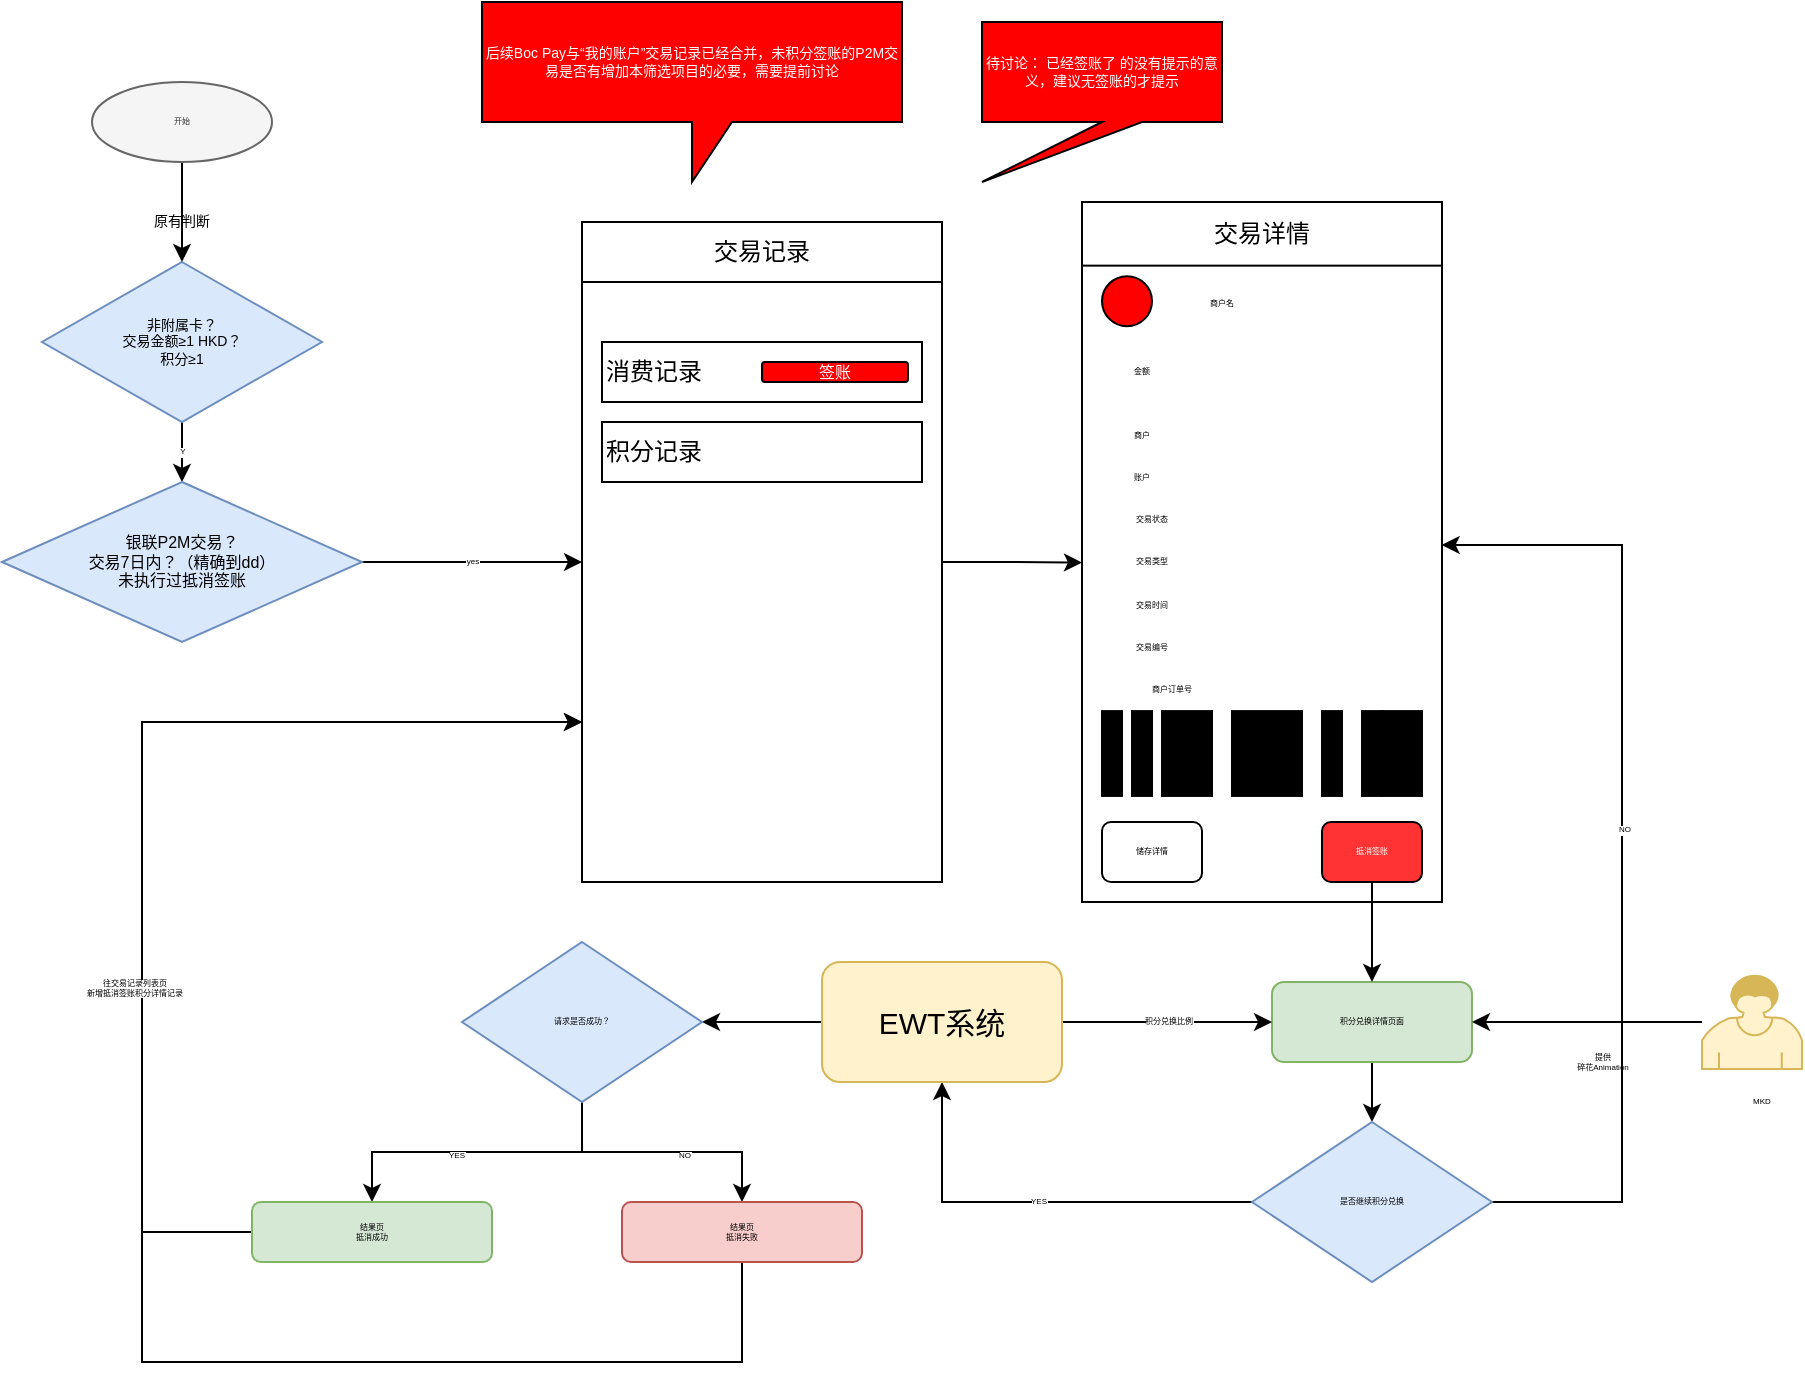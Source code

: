 <mxfile version="14.2.9" type="github"><diagram id="OTH_5FqUeenydHI_8KtW" name="Page-1"><mxGraphModel dx="1857" dy="540" grid="1" gridSize="10" guides="1" tooltips="1" connect="1" arrows="1" fold="1" page="1" pageScale="1" pageWidth="827" pageHeight="1169" math="0" shadow="0"><root><mxCell id="0"/><mxCell id="1" parent="0"/><mxCell id="nwBXitaMV2lcnZICcm_U-7" value="后续Boc Pay与“我的账户”交易记录已经合并，未积分签账的P2M交易是否有增加本筛选项目的必要，需要提前讨论" style="shape=callout;whiteSpace=wrap;html=1;perimeter=calloutPerimeter;fillColor=#FF0000;fontSize=7;fontColor=#FFFFFF;" parent="1" vertex="1"><mxGeometry x="160" y="10" width="210" height="90" as="geometry"/></mxCell><mxCell id="nwBXitaMV2lcnZICcm_U-8" value="&lt;span style=&quot;text-align: left&quot;&gt;待讨论： 已经签账了 的没有提示的意义，建议无签账的才提示&lt;/span&gt;" style="shape=callout;whiteSpace=wrap;html=1;perimeter=calloutPerimeter;fillColor=#FF0000;fontSize=7;fontColor=#FFFFFF;position2=0;" parent="1" vertex="1"><mxGeometry x="410" y="20" width="120" height="80" as="geometry"/></mxCell><mxCell id="nwBXitaMV2lcnZICcm_U-13" value="Y" style="edgeStyle=orthogonalEdgeStyle;rounded=0;orthogonalLoop=1;jettySize=auto;html=1;entryX=0.5;entryY=0;entryDx=0;entryDy=0;fontSize=4;" parent="1" source="nwBXitaMV2lcnZICcm_U-10" target="nwBXitaMV2lcnZICcm_U-12" edge="1"><mxGeometry relative="1" as="geometry"/></mxCell><mxCell id="nwBXitaMV2lcnZICcm_U-10" value="非附属卡？&lt;br&gt;交易金额≥1 HKD？&lt;br&gt;积分≥1" style="rhombus;whiteSpace=wrap;html=1;fillColor=#dae8fc;fontSize=7;strokeColor=#6c8ebf;" parent="1" vertex="1"><mxGeometry x="-60" y="140" width="140" height="80" as="geometry"/></mxCell><mxCell id="nwBXitaMV2lcnZICcm_U-11" value="&lt;font color=&quot;#000000&quot;&gt;原有判断&lt;/font&gt;" style="text;html=1;strokeColor=none;fillColor=none;align=center;verticalAlign=middle;whiteSpace=wrap;rounded=0;fontSize=7;fontColor=#FFFFFF;" parent="1" vertex="1"><mxGeometry x="-25" y="110" width="70" height="20" as="geometry"/></mxCell><mxCell id="nwBXitaMV2lcnZICcm_U-14" value="yes" style="edgeStyle=orthogonalEdgeStyle;rounded=0;orthogonalLoop=1;jettySize=auto;html=1;entryX=0;entryY=0.5;entryDx=0;entryDy=0;fontSize=4;fontColor=#000000;" parent="1" source="nwBXitaMV2lcnZICcm_U-12" target="nwBXitaMV2lcnZICcm_U-1" edge="1"><mxGeometry relative="1" as="geometry"/></mxCell><mxCell id="nwBXitaMV2lcnZICcm_U-12" value="&lt;font style=&quot;font-size: 8px&quot;&gt;银联P2M交易？&lt;br style=&quot;font-size: 8px&quot;&gt;交易7日内？（精确到dd）&lt;br style=&quot;font-size: 8px&quot;&gt;未执行过抵消签账&lt;/font&gt;" style="rhombus;whiteSpace=wrap;html=1;fillColor=#dae8fc;fontSize=4;strokeColor=#6c8ebf;" parent="1" vertex="1"><mxGeometry x="-80" y="250" width="180" height="80" as="geometry"/></mxCell><mxCell id="nwBXitaMV2lcnZICcm_U-15" value="" style="group" parent="1" vertex="1" connectable="0"><mxGeometry x="210" y="120" width="180" height="330" as="geometry"/></mxCell><mxCell id="nwBXitaMV2lcnZICcm_U-1" value="" style="rounded=0;whiteSpace=wrap;html=1;" parent="nwBXitaMV2lcnZICcm_U-15" vertex="1"><mxGeometry y="10" width="180" height="320" as="geometry"/></mxCell><mxCell id="nwBXitaMV2lcnZICcm_U-2" value="交易记录" style="rounded=0;whiteSpace=wrap;html=1;" parent="nwBXitaMV2lcnZICcm_U-15" vertex="1"><mxGeometry width="180" height="30" as="geometry"/></mxCell><mxCell id="nwBXitaMV2lcnZICcm_U-3" value="消费记录" style="rounded=0;whiteSpace=wrap;html=1;align=left;" parent="nwBXitaMV2lcnZICcm_U-15" vertex="1"><mxGeometry x="10" y="60" width="160" height="30" as="geometry"/></mxCell><mxCell id="nwBXitaMV2lcnZICcm_U-4" value="积分记录" style="rounded=0;whiteSpace=wrap;html=1;align=left;" parent="nwBXitaMV2lcnZICcm_U-15" vertex="1"><mxGeometry x="10" y="100" width="160" height="30" as="geometry"/></mxCell><mxCell id="nwBXitaMV2lcnZICcm_U-5" value="&lt;font style=&quot;font-size: 8px&quot;&gt;签账&lt;/font&gt;" style="rounded=1;whiteSpace=wrap;html=1;fontSize=7;fillColor=#FF0000;fontColor=#FFFFFF;" parent="nwBXitaMV2lcnZICcm_U-15" vertex="1"><mxGeometry x="90" y="70" width="73" height="10" as="geometry"/></mxCell><mxCell id="nwBXitaMV2lcnZICcm_U-16" value="" style="group;fillColor=#FFFFFF;" parent="1" vertex="1" connectable="0"><mxGeometry x="460" y="110" width="180" height="380" as="geometry"/></mxCell><mxCell id="nwBXitaMV2lcnZICcm_U-17" value="" style="rounded=0;whiteSpace=wrap;html=1;" parent="nwBXitaMV2lcnZICcm_U-16" vertex="1"><mxGeometry y="10.606" width="180" height="339.394" as="geometry"/></mxCell><mxCell id="nwBXitaMV2lcnZICcm_U-18" value="交易详情" style="rounded=0;whiteSpace=wrap;html=1;" parent="nwBXitaMV2lcnZICcm_U-16" vertex="1"><mxGeometry width="180" height="31.818" as="geometry"/></mxCell><mxCell id="nwBXitaMV2lcnZICcm_U-22" value="" style="ellipse;whiteSpace=wrap;html=1;aspect=fixed;fillColor=#FF0000;fontSize=4;fontColor=#000000;" parent="nwBXitaMV2lcnZICcm_U-16" vertex="1"><mxGeometry x="10" y="37.121" width="25" height="25" as="geometry"/></mxCell><mxCell id="nwBXitaMV2lcnZICcm_U-23" value="商户名" style="text;html=1;strokeColor=none;fillColor=none;align=center;verticalAlign=middle;whiteSpace=wrap;rounded=0;fontSize=4;fontColor=#000000;" parent="nwBXitaMV2lcnZICcm_U-16" vertex="1"><mxGeometry x="50" y="40.303" width="40" height="21.212" as="geometry"/></mxCell><mxCell id="nwBXitaMV2lcnZICcm_U-24" value="金额" style="text;html=1;strokeColor=none;fillColor=none;align=center;verticalAlign=middle;whiteSpace=wrap;rounded=0;fontSize=4;fontColor=#000000;" parent="nwBXitaMV2lcnZICcm_U-16" vertex="1"><mxGeometry x="10" y="74.242" width="40" height="21.212" as="geometry"/></mxCell><mxCell id="nwBXitaMV2lcnZICcm_U-25" value="商户" style="text;html=1;strokeColor=none;fillColor=none;align=center;verticalAlign=middle;whiteSpace=wrap;rounded=0;fontSize=4;fontColor=#000000;" parent="nwBXitaMV2lcnZICcm_U-16" vertex="1"><mxGeometry x="10" y="106.061" width="40" height="21.212" as="geometry"/></mxCell><mxCell id="nwBXitaMV2lcnZICcm_U-26" value="账户" style="text;html=1;strokeColor=none;fillColor=none;align=center;verticalAlign=middle;whiteSpace=wrap;rounded=0;fontSize=4;fontColor=#000000;" parent="nwBXitaMV2lcnZICcm_U-16" vertex="1"><mxGeometry x="10" y="127.273" width="40" height="21.212" as="geometry"/></mxCell><mxCell id="nwBXitaMV2lcnZICcm_U-27" value="交易状态" style="text;html=1;strokeColor=none;fillColor=none;align=center;verticalAlign=middle;whiteSpace=wrap;rounded=0;fontSize=4;fontColor=#000000;" parent="nwBXitaMV2lcnZICcm_U-16" vertex="1"><mxGeometry x="10" y="148.485" width="50" height="21.212" as="geometry"/></mxCell><mxCell id="nwBXitaMV2lcnZICcm_U-28" value="交易类型" style="text;html=1;strokeColor=none;fillColor=none;align=center;verticalAlign=middle;whiteSpace=wrap;rounded=0;fontSize=4;fontColor=#000000;" parent="nwBXitaMV2lcnZICcm_U-16" vertex="1"><mxGeometry x="10" y="169.697" width="50" height="21.212" as="geometry"/></mxCell><mxCell id="nwBXitaMV2lcnZICcm_U-29" value="交易时间" style="text;html=1;strokeColor=none;fillColor=none;align=center;verticalAlign=middle;whiteSpace=wrap;rounded=0;fontSize=4;fontColor=#000000;" parent="nwBXitaMV2lcnZICcm_U-16" vertex="1"><mxGeometry x="10" y="190.909" width="50" height="21.212" as="geometry"/></mxCell><mxCell id="nwBXitaMV2lcnZICcm_U-30" value="交易编号" style="text;html=1;strokeColor=none;fillColor=none;align=center;verticalAlign=middle;whiteSpace=wrap;rounded=0;fontSize=4;fontColor=#000000;" parent="nwBXitaMV2lcnZICcm_U-16" vertex="1"><mxGeometry x="10" y="212.121" width="50" height="21.212" as="geometry"/></mxCell><mxCell id="nwBXitaMV2lcnZICcm_U-52" value="" style="rounded=0;whiteSpace=wrap;html=1;fontSize=4;fontColor=#000000;fillColor=#000000;" parent="nwBXitaMV2lcnZICcm_U-16" vertex="1"><mxGeometry x="140" y="254.545" width="10" height="42.424" as="geometry"/></mxCell><mxCell id="nwBXitaMV2lcnZICcm_U-54" value="" style="group" parent="nwBXitaMV2lcnZICcm_U-16" vertex="1" connectable="0"><mxGeometry x="10" y="254.545" width="160" height="42.424" as="geometry"/></mxCell><mxCell id="nwBXitaMV2lcnZICcm_U-31" value="" style="rounded=0;whiteSpace=wrap;html=1;fontSize=4;fontColor=#000000;fillColor=#000000;" parent="nwBXitaMV2lcnZICcm_U-54" vertex="1"><mxGeometry width="10" height="42.424" as="geometry"/></mxCell><mxCell id="nwBXitaMV2lcnZICcm_U-32" value="" style="rounded=0;whiteSpace=wrap;html=1;fontSize=4;fontColor=#000000;fillColor=#000000;" parent="nwBXitaMV2lcnZICcm_U-54" vertex="1"><mxGeometry x="15" width="10" height="42.424" as="geometry"/></mxCell><mxCell id="nwBXitaMV2lcnZICcm_U-33" value="" style="rounded=0;whiteSpace=wrap;html=1;fontSize=4;fontColor=#000000;fillColor=#000000;" parent="nwBXitaMV2lcnZICcm_U-54" vertex="1"><mxGeometry x="30" width="25" height="42.424" as="geometry"/></mxCell><mxCell id="nwBXitaMV2lcnZICcm_U-34" value="" style="rounded=0;whiteSpace=wrap;html=1;fontSize=4;fontColor=#000000;fillColor=#000000;" parent="nwBXitaMV2lcnZICcm_U-54" vertex="1"><mxGeometry x="65" width="35" height="42.424" as="geometry"/></mxCell><mxCell id="nwBXitaMV2lcnZICcm_U-51" value="" style="rounded=0;whiteSpace=wrap;html=1;fontSize=4;fontColor=#000000;fillColor=#000000;" parent="nwBXitaMV2lcnZICcm_U-54" vertex="1"><mxGeometry x="110" width="10" height="42.424" as="geometry"/></mxCell><mxCell id="nwBXitaMV2lcnZICcm_U-53" value="" style="rounded=0;whiteSpace=wrap;html=1;fontSize=4;fontColor=#000000;fillColor=#000000;" parent="nwBXitaMV2lcnZICcm_U-54" vertex="1"><mxGeometry x="140" width="20" height="42.424" as="geometry"/></mxCell><mxCell id="nwBXitaMV2lcnZICcm_U-75" value="商户订单号" style="text;html=1;strokeColor=none;fillColor=none;align=center;verticalAlign=middle;whiteSpace=wrap;rounded=0;fontSize=4;fontColor=#000000;" parent="nwBXitaMV2lcnZICcm_U-16" vertex="1"><mxGeometry x="10" y="233.333" width="70" height="21.212" as="geometry"/></mxCell><mxCell id="nwBXitaMV2lcnZICcm_U-76" value="储存详情" style="rounded=1;whiteSpace=wrap;html=1;fontSize=4;fontColor=#000000;fillColor=#FFFFFF;" parent="nwBXitaMV2lcnZICcm_U-16" vertex="1"><mxGeometry x="10" y="310" width="50" height="30" as="geometry"/></mxCell><mxCell id="nwBXitaMV2lcnZICcm_U-77" value="抵消签账" style="rounded=1;whiteSpace=wrap;html=1;fontSize=4;fillColor=#FF3333;fontColor=#FFFFFF;" parent="nwBXitaMV2lcnZICcm_U-16" vertex="1"><mxGeometry x="120" y="310" width="50" height="30" as="geometry"/></mxCell><mxCell id="nwBXitaMV2lcnZICcm_U-79" style="edgeStyle=orthogonalEdgeStyle;rounded=0;orthogonalLoop=1;jettySize=auto;html=1;entryX=0;entryY=0.5;entryDx=0;entryDy=0;fontSize=4;fontColor=#FFFFFF;" parent="1" source="nwBXitaMV2lcnZICcm_U-1" target="nwBXitaMV2lcnZICcm_U-17" edge="1"><mxGeometry relative="1" as="geometry"/></mxCell><mxCell id="nwBXitaMV2lcnZICcm_U-91" style="edgeStyle=orthogonalEdgeStyle;rounded=0;orthogonalLoop=1;jettySize=auto;html=1;entryX=0.5;entryY=0;entryDx=0;entryDy=0;fontSize=4;fontColor=#FFFFFF;" parent="1" source="nwBXitaMV2lcnZICcm_U-88" target="nwBXitaMV2lcnZICcm_U-90" edge="1"><mxGeometry relative="1" as="geometry"/></mxCell><mxCell id="nwBXitaMV2lcnZICcm_U-88" value="积分兑换详情页面" style="rounded=1;whiteSpace=wrap;html=1;fillColor=#d5e8d4;fontSize=4;strokeColor=#82b366;" parent="1" vertex="1"><mxGeometry x="555" y="500" width="100" height="40" as="geometry"/></mxCell><mxCell id="nwBXitaMV2lcnZICcm_U-89" style="edgeStyle=orthogonalEdgeStyle;rounded=0;orthogonalLoop=1;jettySize=auto;html=1;fontSize=4;fontColor=#FFFFFF;" parent="1" source="nwBXitaMV2lcnZICcm_U-77" target="nwBXitaMV2lcnZICcm_U-88" edge="1"><mxGeometry relative="1" as="geometry"/></mxCell><mxCell id="nwBXitaMV2lcnZICcm_U-97" value="YES" style="edgeStyle=orthogonalEdgeStyle;rounded=0;orthogonalLoop=1;jettySize=auto;html=1;entryX=0.5;entryY=1;entryDx=0;entryDy=0;fontSize=4;fontColor=#000000;" parent="1" source="nwBXitaMV2lcnZICcm_U-90" target="nwBXitaMV2lcnZICcm_U-100" edge="1"><mxGeometry relative="1" as="geometry"><mxPoint x="510" y="610" as="targetPoint"/></mxGeometry></mxCell><mxCell id="nwBXitaMV2lcnZICcm_U-101" style="edgeStyle=orthogonalEdgeStyle;rounded=0;orthogonalLoop=1;jettySize=auto;html=1;entryX=0.999;entryY=0.474;entryDx=0;entryDy=0;entryPerimeter=0;fontSize=4;fontColor=#000000;" parent="1" source="nwBXitaMV2lcnZICcm_U-90" target="nwBXitaMV2lcnZICcm_U-17" edge="1"><mxGeometry relative="1" as="geometry"><Array as="points"><mxPoint x="730" y="610"/><mxPoint x="730" y="282"/></Array></mxGeometry></mxCell><mxCell id="nwBXitaMV2lcnZICcm_U-103" value="NO" style="edgeLabel;html=1;align=center;verticalAlign=middle;resizable=0;points=[];fontSize=4;fontColor=#000000;" parent="nwBXitaMV2lcnZICcm_U-101" vertex="1" connectable="0"><mxGeometry x="0.038" y="-1" relative="1" as="geometry"><mxPoint as="offset"/></mxGeometry></mxCell><mxCell id="nwBXitaMV2lcnZICcm_U-90" value="是否继续积分兑换" style="rhombus;whiteSpace=wrap;html=1;fillColor=#dae8fc;fontSize=4;strokeColor=#6c8ebf;" parent="1" vertex="1"><mxGeometry x="545" y="570" width="120" height="80" as="geometry"/></mxCell><mxCell id="nwBXitaMV2lcnZICcm_U-104" value="积分兑换比例" style="edgeStyle=orthogonalEdgeStyle;rounded=0;orthogonalLoop=1;jettySize=auto;html=1;entryX=0;entryY=0.5;entryDx=0;entryDy=0;fontSize=4;fontColor=#000000;" parent="1" source="nwBXitaMV2lcnZICcm_U-100" target="nwBXitaMV2lcnZICcm_U-88" edge="1"><mxGeometry relative="1" as="geometry"/></mxCell><mxCell id="nwBXitaMV2lcnZICcm_U-107" style="edgeStyle=orthogonalEdgeStyle;rounded=0;orthogonalLoop=1;jettySize=auto;html=1;fontSize=4;fontColor=#000000;" parent="1" source="nwBXitaMV2lcnZICcm_U-100" target="nwBXitaMV2lcnZICcm_U-106" edge="1"><mxGeometry relative="1" as="geometry"/></mxCell><mxCell id="nwBXitaMV2lcnZICcm_U-100" value="&lt;font style=&quot;font-size: 15px&quot;&gt;EWT系统&lt;/font&gt;" style="rounded=1;whiteSpace=wrap;html=1;fillColor=#fff2cc;fontSize=4;strokeColor=#d6b656;" parent="1" vertex="1"><mxGeometry x="330" y="490" width="120" height="60" as="geometry"/></mxCell><mxCell id="nwBXitaMV2lcnZICcm_U-110" style="edgeStyle=orthogonalEdgeStyle;rounded=0;orthogonalLoop=1;jettySize=auto;html=1;entryX=0.5;entryY=0;entryDx=0;entryDy=0;fontSize=4;fontColor=#000000;" parent="1" source="nwBXitaMV2lcnZICcm_U-106" target="nwBXitaMV2lcnZICcm_U-109" edge="1"><mxGeometry relative="1" as="geometry"/></mxCell><mxCell id="nwBXitaMV2lcnZICcm_U-111" value="NO" style="edgeLabel;html=1;align=center;verticalAlign=middle;resizable=0;points=[];fontSize=4;fontColor=#000000;" parent="nwBXitaMV2lcnZICcm_U-110" vertex="1" connectable="0"><mxGeometry x="0.172" y="-2" relative="1" as="geometry"><mxPoint as="offset"/></mxGeometry></mxCell><mxCell id="nwBXitaMV2lcnZICcm_U-112" style="edgeStyle=orthogonalEdgeStyle;rounded=0;orthogonalLoop=1;jettySize=auto;html=1;entryX=0.5;entryY=0;entryDx=0;entryDy=0;fontSize=4;fontColor=#000000;" parent="1" source="nwBXitaMV2lcnZICcm_U-106" target="nwBXitaMV2lcnZICcm_U-108" edge="1"><mxGeometry relative="1" as="geometry"/></mxCell><mxCell id="nwBXitaMV2lcnZICcm_U-113" value="YES" style="edgeLabel;html=1;align=center;verticalAlign=middle;resizable=0;points=[];fontSize=4;fontColor=#000000;" parent="nwBXitaMV2lcnZICcm_U-112" vertex="1" connectable="0"><mxGeometry x="0.133" y="2" relative="1" as="geometry"><mxPoint as="offset"/></mxGeometry></mxCell><mxCell id="nwBXitaMV2lcnZICcm_U-106" value="请求是否成功？" style="rhombus;whiteSpace=wrap;html=1;fillColor=#dae8fc;fontSize=4;strokeColor=#6c8ebf;" parent="1" vertex="1"><mxGeometry x="150" y="480" width="120" height="80" as="geometry"/></mxCell><mxCell id="nwBXitaMV2lcnZICcm_U-114" style="edgeStyle=orthogonalEdgeStyle;rounded=0;orthogonalLoop=1;jettySize=auto;html=1;entryX=0;entryY=0.75;entryDx=0;entryDy=0;fontSize=4;fontColor=#000000;" parent="1" source="nwBXitaMV2lcnZICcm_U-108" target="nwBXitaMV2lcnZICcm_U-1" edge="1"><mxGeometry relative="1" as="geometry"><Array as="points"><mxPoint x="-10" y="625"/><mxPoint x="-10" y="370"/></Array></mxGeometry></mxCell><mxCell id="nwBXitaMV2lcnZICcm_U-108" value="结果页&lt;br&gt;抵消成功" style="rounded=1;whiteSpace=wrap;html=1;fillColor=#d5e8d4;fontSize=4;strokeColor=#82b366;" parent="1" vertex="1"><mxGeometry x="45" y="610" width="120" height="30" as="geometry"/></mxCell><mxCell id="nwBXitaMV2lcnZICcm_U-115" style="edgeStyle=orthogonalEdgeStyle;rounded=0;orthogonalLoop=1;jettySize=auto;html=1;entryX=0;entryY=0.75;entryDx=0;entryDy=0;fontSize=4;fontColor=#000000;" parent="1" source="nwBXitaMV2lcnZICcm_U-109" target="nwBXitaMV2lcnZICcm_U-1" edge="1"><mxGeometry relative="1" as="geometry"><Array as="points"><mxPoint x="290" y="690"/><mxPoint x="-10" y="690"/><mxPoint x="-10" y="370"/></Array></mxGeometry></mxCell><mxCell id="nwBXitaMV2lcnZICcm_U-116" value="往交易记录列表页&lt;br&gt;新增抵消签账积分详情记录" style="edgeLabel;html=1;align=center;verticalAlign=middle;resizable=0;points=[];fontSize=4;fontColor=#000000;" parent="nwBXitaMV2lcnZICcm_U-115" vertex="1" connectable="0"><mxGeometry x="0.207" y="4" relative="1" as="geometry"><mxPoint as="offset"/></mxGeometry></mxCell><mxCell id="nwBXitaMV2lcnZICcm_U-109" value="结果页&lt;br&gt;抵消失败" style="rounded=1;whiteSpace=wrap;html=1;fillColor=#f8cecc;fontSize=4;strokeColor=#b85450;" parent="1" vertex="1"><mxGeometry x="230" y="610" width="120" height="30" as="geometry"/></mxCell><mxCell id="nwBXitaMV2lcnZICcm_U-118" style="edgeStyle=orthogonalEdgeStyle;rounded=0;orthogonalLoop=1;jettySize=auto;html=1;entryX=1;entryY=0.5;entryDx=0;entryDy=0;fontSize=4;fontColor=#000000;" parent="1" source="nwBXitaMV2lcnZICcm_U-117" target="nwBXitaMV2lcnZICcm_U-88" edge="1"><mxGeometry relative="1" as="geometry"/></mxCell><mxCell id="nwBXitaMV2lcnZICcm_U-119" value="提供&lt;br&gt;碎花Animation" style="edgeLabel;html=1;align=center;verticalAlign=middle;resizable=0;points=[];fontSize=4;fontColor=#000000;labelBackgroundColor=none;" parent="nwBXitaMV2lcnZICcm_U-118" vertex="1" connectable="0"><mxGeometry x="0.336" y="3" relative="1" as="geometry"><mxPoint x="27" y="17" as="offset"/></mxGeometry></mxCell><mxCell id="nwBXitaMV2lcnZICcm_U-117" value="" style="shape=mxgraph.bpmn.user_task;html=1;outlineConnect=0;fillColor=#fff2cc;fontSize=4;strokeColor=#d6b656;" parent="1" vertex="1"><mxGeometry x="770" y="496.5" width="50" height="47" as="geometry"/></mxCell><mxCell id="nwBXitaMV2lcnZICcm_U-120" value="MKD" style="text;html=1;strokeColor=none;fillColor=none;align=center;verticalAlign=middle;whiteSpace=wrap;rounded=0;labelBackgroundColor=none;fontSize=4;fontColor=#000000;" parent="1" vertex="1"><mxGeometry x="780" y="550" width="40" height="20" as="geometry"/></mxCell><mxCell id="nwBXitaMV2lcnZICcm_U-122" style="edgeStyle=orthogonalEdgeStyle;rounded=0;orthogonalLoop=1;jettySize=auto;html=1;entryX=0.5;entryY=0;entryDx=0;entryDy=0;fontSize=4;fontColor=#000000;" parent="1" source="nwBXitaMV2lcnZICcm_U-121" target="nwBXitaMV2lcnZICcm_U-10" edge="1"><mxGeometry relative="1" as="geometry"/></mxCell><mxCell id="nwBXitaMV2lcnZICcm_U-121" value="开始" style="ellipse;whiteSpace=wrap;html=1;labelBackgroundColor=none;fillColor=#f5f5f5;fontSize=4;strokeColor=#666666;fontColor=#333333;" parent="1" vertex="1"><mxGeometry x="-35" y="50" width="90" height="40" as="geometry"/></mxCell></root></mxGraphModel></diagram></mxfile>